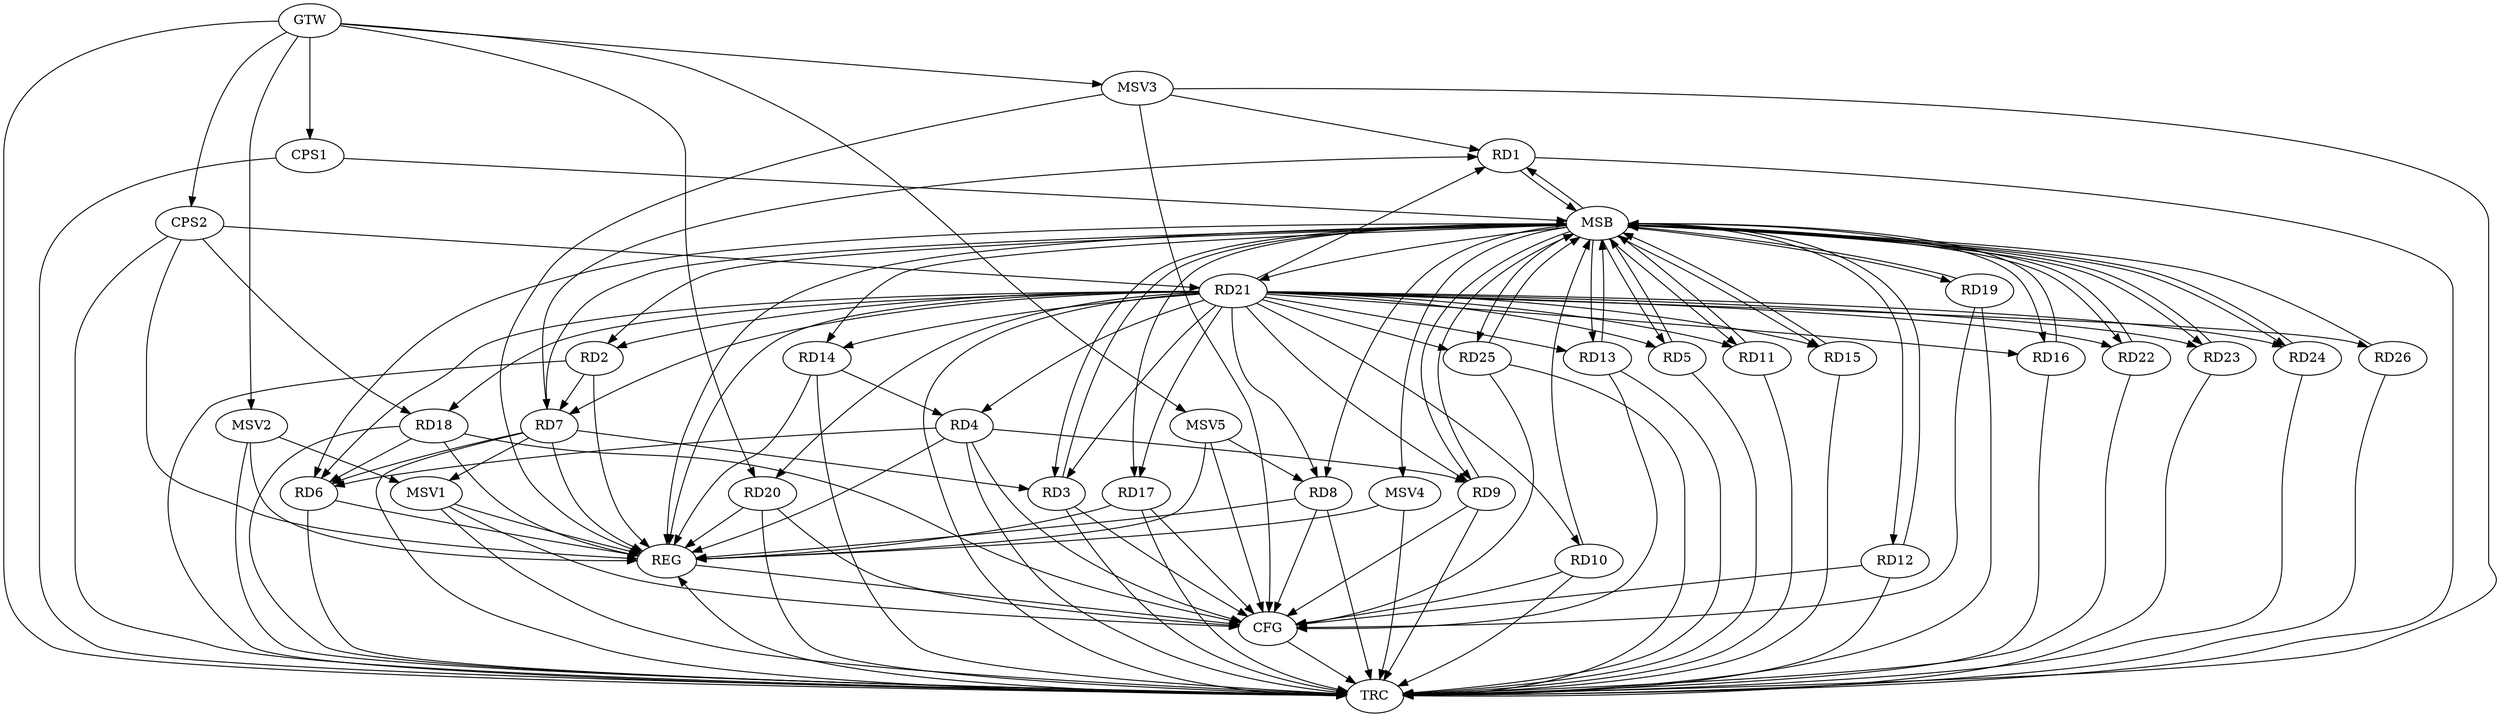 strict digraph G {
  RD1 [ label="RD1" ];
  RD2 [ label="RD2" ];
  RD3 [ label="RD3" ];
  RD4 [ label="RD4" ];
  RD5 [ label="RD5" ];
  RD6 [ label="RD6" ];
  RD7 [ label="RD7" ];
  RD8 [ label="RD8" ];
  RD9 [ label="RD9" ];
  RD10 [ label="RD10" ];
  RD11 [ label="RD11" ];
  RD12 [ label="RD12" ];
  RD13 [ label="RD13" ];
  RD14 [ label="RD14" ];
  RD15 [ label="RD15" ];
  RD16 [ label="RD16" ];
  RD17 [ label="RD17" ];
  RD18 [ label="RD18" ];
  RD19 [ label="RD19" ];
  RD20 [ label="RD20" ];
  RD21 [ label="RD21" ];
  RD22 [ label="RD22" ];
  RD23 [ label="RD23" ];
  RD24 [ label="RD24" ];
  RD25 [ label="RD25" ];
  RD26 [ label="RD26" ];
  CPS1 [ label="CPS1" ];
  CPS2 [ label="CPS2" ];
  GTW [ label="GTW" ];
  REG [ label="REG" ];
  MSB [ label="MSB" ];
  CFG [ label="CFG" ];
  TRC [ label="TRC" ];
  MSV1 [ label="MSV1" ];
  MSV2 [ label="MSV2" ];
  MSV3 [ label="MSV3" ];
  MSV4 [ label="MSV4" ];
  MSV5 [ label="MSV5" ];
  RD7 -> RD1;
  RD2 -> RD7;
  RD21 -> RD2;
  RD7 -> RD3;
  RD4 -> RD6;
  RD4 -> RD9;
  RD14 -> RD4;
  RD21 -> RD4;
  RD21 -> RD5;
  RD7 -> RD6;
  RD18 -> RD6;
  RD21 -> RD7;
  RD21 -> RD10;
  RD21 -> RD23;
  CPS2 -> RD21;
  CPS2 -> RD18;
  GTW -> RD20;
  GTW -> CPS1;
  GTW -> CPS2;
  RD2 -> REG;
  RD4 -> REG;
  RD6 -> REG;
  RD7 -> REG;
  RD8 -> REG;
  RD14 -> REG;
  RD17 -> REG;
  RD18 -> REG;
  RD20 -> REG;
  RD21 -> REG;
  CPS2 -> REG;
  RD1 -> MSB;
  MSB -> RD3;
  MSB -> REG;
  RD3 -> MSB;
  RD5 -> MSB;
  MSB -> RD8;
  MSB -> RD12;
  RD9 -> MSB;
  MSB -> RD17;
  MSB -> RD23;
  RD10 -> MSB;
  MSB -> RD2;
  RD11 -> MSB;
  MSB -> RD13;
  RD12 -> MSB;
  MSB -> RD6;
  RD13 -> MSB;
  RD15 -> MSB;
  MSB -> RD7;
  MSB -> RD9;
  MSB -> RD11;
  MSB -> RD25;
  RD16 -> MSB;
  RD19 -> MSB;
  MSB -> RD1;
  MSB -> RD21;
  MSB -> RD22;
  RD22 -> MSB;
  RD23 -> MSB;
  MSB -> RD19;
  RD24 -> MSB;
  RD25 -> MSB;
  MSB -> RD15;
  MSB -> RD24;
  RD26 -> MSB;
  MSB -> RD5;
  MSB -> RD16;
  CPS1 -> MSB;
  MSB -> RD14;
  RD25 -> CFG;
  RD12 -> CFG;
  RD17 -> CFG;
  RD8 -> CFG;
  RD20 -> CFG;
  RD3 -> CFG;
  RD10 -> CFG;
  RD13 -> CFG;
  RD18 -> CFG;
  RD4 -> CFG;
  RD19 -> CFG;
  RD9 -> CFG;
  REG -> CFG;
  RD1 -> TRC;
  RD2 -> TRC;
  RD3 -> TRC;
  RD4 -> TRC;
  RD5 -> TRC;
  RD6 -> TRC;
  RD7 -> TRC;
  RD8 -> TRC;
  RD9 -> TRC;
  RD10 -> TRC;
  RD11 -> TRC;
  RD12 -> TRC;
  RD13 -> TRC;
  RD14 -> TRC;
  RD15 -> TRC;
  RD16 -> TRC;
  RD17 -> TRC;
  RD18 -> TRC;
  RD19 -> TRC;
  RD20 -> TRC;
  RD21 -> TRC;
  RD22 -> TRC;
  RD23 -> TRC;
  RD24 -> TRC;
  RD25 -> TRC;
  RD26 -> TRC;
  CPS1 -> TRC;
  CPS2 -> TRC;
  GTW -> TRC;
  CFG -> TRC;
  TRC -> REG;
  RD21 -> RD24;
  RD21 -> RD6;
  RD21 -> RD20;
  RD21 -> RD13;
  RD21 -> RD18;
  RD21 -> RD15;
  RD21 -> RD11;
  RD21 -> RD3;
  RD21 -> RD25;
  RD21 -> RD14;
  RD21 -> RD22;
  RD21 -> RD17;
  RD21 -> RD1;
  RD21 -> RD26;
  RD21 -> RD8;
  RD21 -> RD16;
  RD21 -> RD9;
  RD7 -> MSV1;
  MSV1 -> REG;
  MSV1 -> TRC;
  MSV1 -> CFG;
  MSV2 -> MSV1;
  GTW -> MSV2;
  MSV2 -> REG;
  MSV2 -> TRC;
  MSV3 -> RD1;
  GTW -> MSV3;
  MSV3 -> REG;
  MSV3 -> TRC;
  MSV3 -> CFG;
  MSB -> MSV4;
  MSV4 -> REG;
  MSV4 -> TRC;
  MSV5 -> RD8;
  GTW -> MSV5;
  MSV5 -> REG;
  MSV5 -> CFG;
}
